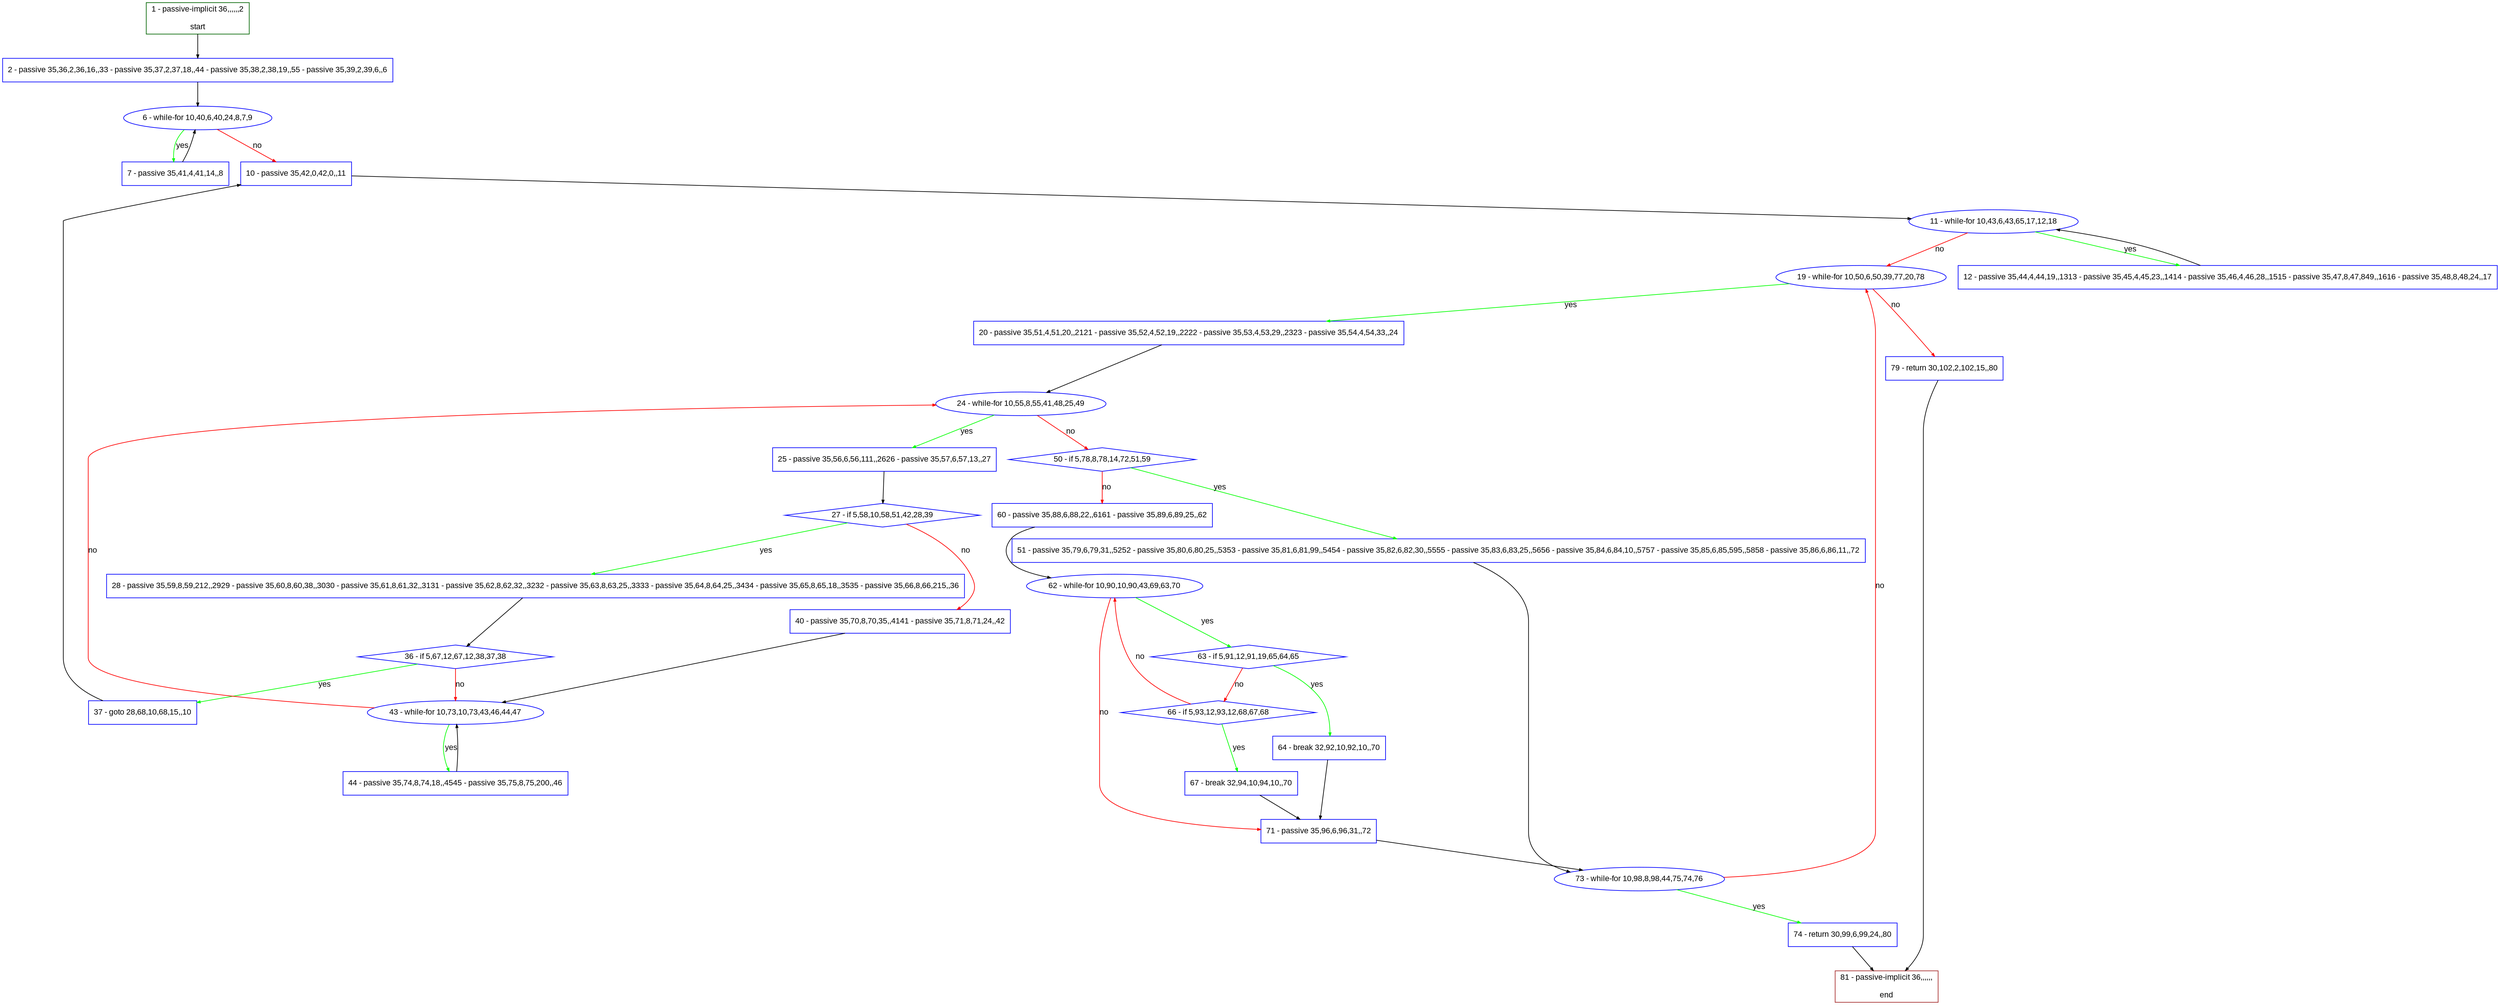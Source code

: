 digraph "" {
  graph [pack="true", label="", fontsize="12", packmode="clust", fontname="Arial", fillcolor="#FFFFCC", bgcolor="white", style="rounded,filled", compound="true"];
  node [node_initialized="no", label="", color="grey", fontsize="12", fillcolor="white", fontname="Arial", style="filled", shape="rectangle", compound="true", fixedsize="false"];
  edge [fontcolor="black", arrowhead="normal", arrowtail="none", arrowsize="0.5", ltail="", label="", color="black", fontsize="12", lhead="", fontname="Arial", dir="forward", compound="true"];
  __N1 [label="2 - passive 35,36,2,36,16,,33 - passive 35,37,2,37,18,,44 - passive 35,38,2,38,19,,55 - passive 35,39,2,39,6,,6", color="#0000ff", fillcolor="#ffffff", style="filled", shape="box"];
  __N2 [label="1 - passive-implicit 36,,,,,,2\n\nstart", color="#006400", fillcolor="#ffffff", style="filled", shape="box"];
  __N3 [label="6 - while-for 10,40,6,40,24,8,7,9", color="#0000ff", fillcolor="#ffffff", style="filled", shape="oval"];
  __N4 [label="7 - passive 35,41,4,41,14,,8", color="#0000ff", fillcolor="#ffffff", style="filled", shape="box"];
  __N5 [label="10 - passive 35,42,0,42,0,,11", color="#0000ff", fillcolor="#ffffff", style="filled", shape="box"];
  __N6 [label="11 - while-for 10,43,6,43,65,17,12,18", color="#0000ff", fillcolor="#ffffff", style="filled", shape="oval"];
  __N7 [label="12 - passive 35,44,4,44,19,,1313 - passive 35,45,4,45,23,,1414 - passive 35,46,4,46,28,,1515 - passive 35,47,8,47,849,,1616 - passive 35,48,8,48,24,,17", color="#0000ff", fillcolor="#ffffff", style="filled", shape="box"];
  __N8 [label="19 - while-for 10,50,6,50,39,77,20,78", color="#0000ff", fillcolor="#ffffff", style="filled", shape="oval"];
  __N9 [label="20 - passive 35,51,4,51,20,,2121 - passive 35,52,4,52,19,,2222 - passive 35,53,4,53,29,,2323 - passive 35,54,4,54,33,,24", color="#0000ff", fillcolor="#ffffff", style="filled", shape="box"];
  __N10 [label="79 - return 30,102,2,102,15,,80", color="#0000ff", fillcolor="#ffffff", style="filled", shape="box"];
  __N11 [label="24 - while-for 10,55,8,55,41,48,25,49", color="#0000ff", fillcolor="#ffffff", style="filled", shape="oval"];
  __N12 [label="25 - passive 35,56,6,56,111,,2626 - passive 35,57,6,57,13,,27", color="#0000ff", fillcolor="#ffffff", style="filled", shape="box"];
  __N13 [label="50 - if 5,78,8,78,14,72,51,59", color="#0000ff", fillcolor="#ffffff", style="filled", shape="diamond"];
  __N14 [label="27 - if 5,58,10,58,51,42,28,39", color="#0000ff", fillcolor="#ffffff", style="filled", shape="diamond"];
  __N15 [label="28 - passive 35,59,8,59,212,,2929 - passive 35,60,8,60,38,,3030 - passive 35,61,8,61,32,,3131 - passive 35,62,8,62,32,,3232 - passive 35,63,8,63,25,,3333 - passive 35,64,8,64,25,,3434 - passive 35,65,8,65,18,,3535 - passive 35,66,8,66,215,,36", color="#0000ff", fillcolor="#ffffff", style="filled", shape="box"];
  __N16 [label="40 - passive 35,70,8,70,35,,4141 - passive 35,71,8,71,24,,42", color="#0000ff", fillcolor="#ffffff", style="filled", shape="box"];
  __N17 [label="36 - if 5,67,12,67,12,38,37,38", color="#0000ff", fillcolor="#ffffff", style="filled", shape="diamond"];
  __N18 [label="37 - goto 28,68,10,68,15,,10", color="#0000ff", fillcolor="#ffffff", style="filled", shape="box"];
  __N19 [label="43 - while-for 10,73,10,73,43,46,44,47", color="#0000ff", fillcolor="#ffffff", style="filled", shape="oval"];
  __N20 [label="44 - passive 35,74,8,74,18,,4545 - passive 35,75,8,75,200,,46", color="#0000ff", fillcolor="#ffffff", style="filled", shape="box"];
  __N21 [label="51 - passive 35,79,6,79,31,,5252 - passive 35,80,6,80,25,,5353 - passive 35,81,6,81,99,,5454 - passive 35,82,6,82,30,,5555 - passive 35,83,6,83,25,,5656 - passive 35,84,6,84,10,,5757 - passive 35,85,6,85,595,,5858 - passive 35,86,6,86,11,,72", color="#0000ff", fillcolor="#ffffff", style="filled", shape="box"];
  __N22 [label="60 - passive 35,88,6,88,22,,6161 - passive 35,89,6,89,25,,62", color="#0000ff", fillcolor="#ffffff", style="filled", shape="box"];
  __N23 [label="73 - while-for 10,98,8,98,44,75,74,76", color="#0000ff", fillcolor="#ffffff", style="filled", shape="oval"];
  __N24 [label="62 - while-for 10,90,10,90,43,69,63,70", color="#0000ff", fillcolor="#ffffff", style="filled", shape="oval"];
  __N25 [label="63 - if 5,91,12,91,19,65,64,65", color="#0000ff", fillcolor="#ffffff", style="filled", shape="diamond"];
  __N26 [label="71 - passive 35,96,6,96,31,,72", color="#0000ff", fillcolor="#ffffff", style="filled", shape="box"];
  __N27 [label="64 - break 32,92,10,92,10,,70", color="#0000ff", fillcolor="#ffffff", style="filled", shape="box"];
  __N28 [label="66 - if 5,93,12,93,12,68,67,68", color="#0000ff", fillcolor="#ffffff", style="filled", shape="diamond"];
  __N29 [label="67 - break 32,94,10,94,10,,70", color="#0000ff", fillcolor="#ffffff", style="filled", shape="box"];
  __N30 [label="74 - return 30,99,6,99,24,,80", color="#0000ff", fillcolor="#ffffff", style="filled", shape="box"];
  __N31 [label="81 - passive-implicit 36,,,,,,\n\nend", color="#a52a2a", fillcolor="#ffffff", style="filled", shape="box"];
  __N2 -> __N1 [arrowhead="normal", arrowtail="none", color="#000000", label="", dir="forward"];
  __N1 -> __N3 [arrowhead="normal", arrowtail="none", color="#000000", label="", dir="forward"];
  __N3 -> __N4 [arrowhead="normal", arrowtail="none", color="#00ff00", label="yes", dir="forward"];
  __N4 -> __N3 [arrowhead="normal", arrowtail="none", color="#000000", label="", dir="forward"];
  __N3 -> __N5 [arrowhead="normal", arrowtail="none", color="#ff0000", label="no", dir="forward"];
  __N5 -> __N6 [arrowhead="normal", arrowtail="none", color="#000000", label="", dir="forward"];
  __N6 -> __N7 [arrowhead="normal", arrowtail="none", color="#00ff00", label="yes", dir="forward"];
  __N7 -> __N6 [arrowhead="normal", arrowtail="none", color="#000000", label="", dir="forward"];
  __N6 -> __N8 [arrowhead="normal", arrowtail="none", color="#ff0000", label="no", dir="forward"];
  __N8 -> __N9 [arrowhead="normal", arrowtail="none", color="#00ff00", label="yes", dir="forward"];
  __N8 -> __N10 [arrowhead="normal", arrowtail="none", color="#ff0000", label="no", dir="forward"];
  __N9 -> __N11 [arrowhead="normal", arrowtail="none", color="#000000", label="", dir="forward"];
  __N11 -> __N12 [arrowhead="normal", arrowtail="none", color="#00ff00", label="yes", dir="forward"];
  __N11 -> __N13 [arrowhead="normal", arrowtail="none", color="#ff0000", label="no", dir="forward"];
  __N12 -> __N14 [arrowhead="normal", arrowtail="none", color="#000000", label="", dir="forward"];
  __N14 -> __N15 [arrowhead="normal", arrowtail="none", color="#00ff00", label="yes", dir="forward"];
  __N14 -> __N16 [arrowhead="normal", arrowtail="none", color="#ff0000", label="no", dir="forward"];
  __N15 -> __N17 [arrowhead="normal", arrowtail="none", color="#000000", label="", dir="forward"];
  __N17 -> __N18 [arrowhead="normal", arrowtail="none", color="#00ff00", label="yes", dir="forward"];
  __N17 -> __N19 [arrowhead="normal", arrowtail="none", color="#ff0000", label="no", dir="forward"];
  __N18 -> __N5 [arrowhead="normal", arrowtail="none", color="#000000", label="", dir="forward"];
  __N16 -> __N19 [arrowhead="normal", arrowtail="none", color="#000000", label="", dir="forward"];
  __N19 -> __N11 [arrowhead="normal", arrowtail="none", color="#ff0000", label="no", dir="forward"];
  __N19 -> __N20 [arrowhead="normal", arrowtail="none", color="#00ff00", label="yes", dir="forward"];
  __N20 -> __N19 [arrowhead="normal", arrowtail="none", color="#000000", label="", dir="forward"];
  __N13 -> __N21 [arrowhead="normal", arrowtail="none", color="#00ff00", label="yes", dir="forward"];
  __N13 -> __N22 [arrowhead="normal", arrowtail="none", color="#ff0000", label="no", dir="forward"];
  __N21 -> __N23 [arrowhead="normal", arrowtail="none", color="#000000", label="", dir="forward"];
  __N22 -> __N24 [arrowhead="normal", arrowtail="none", color="#000000", label="", dir="forward"];
  __N24 -> __N25 [arrowhead="normal", arrowtail="none", color="#00ff00", label="yes", dir="forward"];
  __N24 -> __N26 [arrowhead="normal", arrowtail="none", color="#ff0000", label="no", dir="forward"];
  __N25 -> __N27 [arrowhead="normal", arrowtail="none", color="#00ff00", label="yes", dir="forward"];
  __N25 -> __N28 [arrowhead="normal", arrowtail="none", color="#ff0000", label="no", dir="forward"];
  __N27 -> __N26 [arrowhead="normal", arrowtail="none", color="#000000", label="", dir="forward"];
  __N28 -> __N24 [arrowhead="normal", arrowtail="none", color="#ff0000", label="no", dir="forward"];
  __N28 -> __N29 [arrowhead="normal", arrowtail="none", color="#00ff00", label="yes", dir="forward"];
  __N29 -> __N26 [arrowhead="normal", arrowtail="none", color="#000000", label="", dir="forward"];
  __N26 -> __N23 [arrowhead="normal", arrowtail="none", color="#000000", label="", dir="forward"];
  __N23 -> __N8 [arrowhead="normal", arrowtail="none", color="#ff0000", label="no", dir="forward"];
  __N23 -> __N30 [arrowhead="normal", arrowtail="none", color="#00ff00", label="yes", dir="forward"];
  __N30 -> __N31 [arrowhead="normal", arrowtail="none", color="#000000", label="", dir="forward"];
  __N10 -> __N31 [arrowhead="normal", arrowtail="none", color="#000000", label="", dir="forward"];
}
